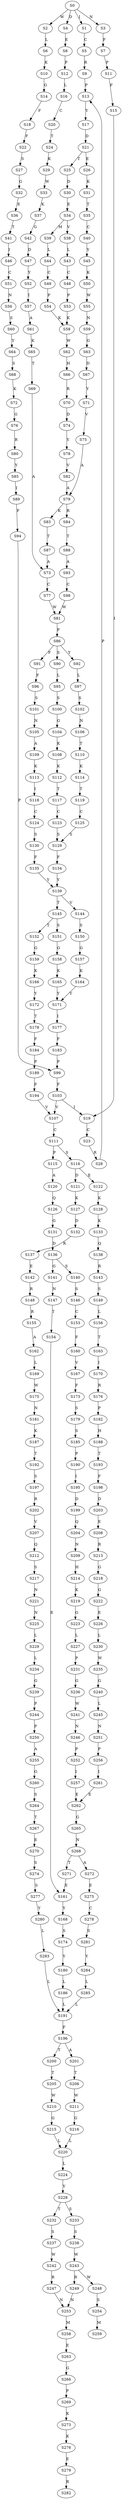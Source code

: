 strict digraph  {
	S0 -> S1 [ label = I ];
	S0 -> S2 [ label = W ];
	S0 -> S3 [ label = N ];
	S0 -> S4 [ label = D ];
	S1 -> S5 [ label = C ];
	S2 -> S6 [ label = L ];
	S3 -> S7 [ label = F ];
	S4 -> S8 [ label = E ];
	S5 -> S9 [ label = R ];
	S6 -> S10 [ label = K ];
	S7 -> S11 [ label = P ];
	S8 -> S12 [ label = P ];
	S9 -> S13 [ label = P ];
	S10 -> S14 [ label = G ];
	S11 -> S15 [ label = F ];
	S12 -> S16 [ label = L ];
	S13 -> S17 [ label = Y ];
	S14 -> S18 [ label = F ];
	S15 -> S19 [ label = I ];
	S16 -> S20 [ label = C ];
	S17 -> S21 [ label = D ];
	S18 -> S22 [ label = F ];
	S19 -> S23 [ label = C ];
	S20 -> S24 [ label = T ];
	S21 -> S25 [ label = T ];
	S21 -> S26 [ label = E ];
	S22 -> S27 [ label = S ];
	S23 -> S28 [ label = R ];
	S24 -> S29 [ label = K ];
	S25 -> S30 [ label = D ];
	S26 -> S31 [ label = K ];
	S27 -> S32 [ label = G ];
	S28 -> S13 [ label = P ];
	S29 -> S33 [ label = W ];
	S30 -> S34 [ label = E ];
	S31 -> S35 [ label = T ];
	S32 -> S36 [ label = E ];
	S33 -> S37 [ label = K ];
	S34 -> S38 [ label = V ];
	S34 -> S39 [ label = M ];
	S35 -> S40 [ label = C ];
	S36 -> S41 [ label = T ];
	S37 -> S42 [ label = G ];
	S38 -> S43 [ label = L ];
	S39 -> S44 [ label = L ];
	S40 -> S45 [ label = Y ];
	S41 -> S46 [ label = I ];
	S42 -> S47 [ label = D ];
	S43 -> S48 [ label = C ];
	S44 -> S49 [ label = C ];
	S45 -> S50 [ label = K ];
	S46 -> S51 [ label = C ];
	S47 -> S52 [ label = Y ];
	S48 -> S53 [ label = P ];
	S49 -> S54 [ label = P ];
	S50 -> S55 [ label = W ];
	S51 -> S56 [ label = N ];
	S52 -> S57 [ label = I ];
	S53 -> S58 [ label = K ];
	S54 -> S58 [ label = K ];
	S55 -> S59 [ label = N ];
	S56 -> S60 [ label = S ];
	S57 -> S61 [ label = A ];
	S58 -> S62 [ label = W ];
	S59 -> S63 [ label = G ];
	S60 -> S64 [ label = Y ];
	S61 -> S65 [ label = K ];
	S62 -> S66 [ label = H ];
	S63 -> S67 [ label = D ];
	S64 -> S68 [ label = S ];
	S65 -> S69 [ label = T ];
	S66 -> S70 [ label = R ];
	S67 -> S71 [ label = Y ];
	S68 -> S72 [ label = K ];
	S69 -> S73 [ label = A ];
	S70 -> S74 [ label = D ];
	S71 -> S75 [ label = V ];
	S72 -> S76 [ label = G ];
	S73 -> S77 [ label = C ];
	S74 -> S78 [ label = Y ];
	S75 -> S79 [ label = A ];
	S76 -> S80 [ label = R ];
	S77 -> S81 [ label = W ];
	S78 -> S82 [ label = V ];
	S79 -> S83 [ label = K ];
	S79 -> S84 [ label = R ];
	S80 -> S85 [ label = Y ];
	S81 -> S86 [ label = P ];
	S82 -> S79 [ label = A ];
	S83 -> S87 [ label = T ];
	S84 -> S88 [ label = T ];
	S85 -> S89 [ label = I ];
	S86 -> S90 [ label = S ];
	S86 -> S91 [ label = F ];
	S86 -> S92 [ label = Y ];
	S87 -> S73 [ label = A ];
	S88 -> S93 [ label = A ];
	S89 -> S94 [ label = F ];
	S90 -> S95 [ label = L ];
	S91 -> S96 [ label = F ];
	S92 -> S97 [ label = L ];
	S93 -> S98 [ label = C ];
	S94 -> S99 [ label = P ];
	S95 -> S100 [ label = S ];
	S96 -> S101 [ label = S ];
	S97 -> S102 [ label = S ];
	S98 -> S81 [ label = W ];
	S99 -> S103 [ label = F ];
	S100 -> S104 [ label = G ];
	S101 -> S105 [ label = N ];
	S102 -> S106 [ label = N ];
	S103 -> S107 [ label = V ];
	S103 -> S19 [ label = I ];
	S104 -> S108 [ label = K ];
	S105 -> S109 [ label = A ];
	S106 -> S110 [ label = T ];
	S107 -> S111 [ label = C ];
	S108 -> S112 [ label = K ];
	S109 -> S113 [ label = K ];
	S110 -> S114 [ label = K ];
	S111 -> S115 [ label = P ];
	S111 -> S116 [ label = S ];
	S112 -> S117 [ label = T ];
	S113 -> S118 [ label = I ];
	S114 -> S119 [ label = T ];
	S115 -> S120 [ label = A ];
	S116 -> S121 [ label = D ];
	S116 -> S122 [ label = E ];
	S117 -> S123 [ label = C ];
	S118 -> S124 [ label = C ];
	S119 -> S125 [ label = C ];
	S120 -> S126 [ label = Q ];
	S121 -> S127 [ label = K ];
	S122 -> S128 [ label = K ];
	S123 -> S129 [ label = S ];
	S124 -> S130 [ label = S ];
	S125 -> S129 [ label = S ];
	S126 -> S131 [ label = G ];
	S127 -> S132 [ label = D ];
	S128 -> S133 [ label = K ];
	S129 -> S134 [ label = F ];
	S130 -> S135 [ label = F ];
	S131 -> S136 [ label = D ];
	S132 -> S137 [ label = R ];
	S133 -> S138 [ label = Q ];
	S134 -> S139 [ label = Y ];
	S135 -> S139 [ label = Y ];
	S136 -> S140 [ label = S ];
	S136 -> S141 [ label = G ];
	S137 -> S142 [ label = E ];
	S138 -> S143 [ label = R ];
	S139 -> S144 [ label = V ];
	S139 -> S145 [ label = T ];
	S140 -> S146 [ label = S ];
	S141 -> S147 [ label = N ];
	S142 -> S148 [ label = R ];
	S143 -> S149 [ label = S ];
	S144 -> S150 [ label = S ];
	S145 -> S151 [ label = S ];
	S145 -> S152 [ label = T ];
	S146 -> S153 [ label = C ];
	S147 -> S154 [ label = T ];
	S148 -> S155 [ label = R ];
	S149 -> S156 [ label = L ];
	S150 -> S157 [ label = G ];
	S151 -> S158 [ label = G ];
	S152 -> S159 [ label = G ];
	S153 -> S160 [ label = F ];
	S154 -> S161 [ label = E ];
	S155 -> S162 [ label = A ];
	S156 -> S163 [ label = T ];
	S157 -> S164 [ label = K ];
	S158 -> S165 [ label = K ];
	S159 -> S166 [ label = K ];
	S160 -> S167 [ label = V ];
	S161 -> S168 [ label = Y ];
	S162 -> S169 [ label = L ];
	S163 -> S170 [ label = I ];
	S164 -> S171 [ label = Y ];
	S165 -> S171 [ label = Y ];
	S166 -> S172 [ label = Y ];
	S167 -> S173 [ label = F ];
	S168 -> S174 [ label = S ];
	S169 -> S175 [ label = W ];
	S170 -> S176 [ label = R ];
	S171 -> S177 [ label = I ];
	S172 -> S178 [ label = T ];
	S173 -> S179 [ label = S ];
	S174 -> S180 [ label = Y ];
	S175 -> S181 [ label = N ];
	S176 -> S182 [ label = P ];
	S177 -> S183 [ label = F ];
	S178 -> S184 [ label = F ];
	S179 -> S185 [ label = S ];
	S180 -> S186 [ label = L ];
	S181 -> S187 [ label = K ];
	S182 -> S188 [ label = H ];
	S183 -> S99 [ label = P ];
	S184 -> S189 [ label = P ];
	S185 -> S190 [ label = P ];
	S186 -> S191 [ label = L ];
	S187 -> S192 [ label = T ];
	S188 -> S193 [ label = T ];
	S189 -> S194 [ label = F ];
	S190 -> S195 [ label = I ];
	S191 -> S196 [ label = F ];
	S192 -> S197 [ label = S ];
	S193 -> S198 [ label = F ];
	S194 -> S107 [ label = V ];
	S195 -> S199 [ label = D ];
	S196 -> S200 [ label = T ];
	S196 -> S201 [ label = A ];
	S197 -> S202 [ label = R ];
	S198 -> S203 [ label = D ];
	S199 -> S204 [ label = Q ];
	S200 -> S205 [ label = T ];
	S201 -> S206 [ label = T ];
	S202 -> S207 [ label = V ];
	S203 -> S208 [ label = E ];
	S204 -> S209 [ label = N ];
	S205 -> S210 [ label = W ];
	S206 -> S211 [ label = W ];
	S207 -> S212 [ label = Q ];
	S208 -> S213 [ label = R ];
	S209 -> S214 [ label = H ];
	S210 -> S215 [ label = G ];
	S211 -> S216 [ label = G ];
	S212 -> S217 [ label = S ];
	S213 -> S218 [ label = G ];
	S214 -> S219 [ label = K ];
	S215 -> S220 [ label = L ];
	S216 -> S220 [ label = L ];
	S217 -> S221 [ label = N ];
	S218 -> S222 [ label = G ];
	S219 -> S223 [ label = G ];
	S220 -> S224 [ label = L ];
	S221 -> S225 [ label = N ];
	S222 -> S226 [ label = E ];
	S223 -> S227 [ label = L ];
	S224 -> S228 [ label = Y ];
	S225 -> S229 [ label = L ];
	S226 -> S230 [ label = L ];
	S227 -> S231 [ label = P ];
	S228 -> S232 [ label = T ];
	S228 -> S233 [ label = S ];
	S229 -> S234 [ label = L ];
	S230 -> S235 [ label = W ];
	S231 -> S236 [ label = G ];
	S232 -> S237 [ label = S ];
	S233 -> S238 [ label = S ];
	S234 -> S239 [ label = G ];
	S235 -> S240 [ label = G ];
	S236 -> S241 [ label = W ];
	S237 -> S242 [ label = W ];
	S238 -> S243 [ label = W ];
	S239 -> S244 [ label = P ];
	S240 -> S245 [ label = L ];
	S241 -> S246 [ label = N ];
	S242 -> S247 [ label = R ];
	S243 -> S248 [ label = W ];
	S243 -> S249 [ label = R ];
	S244 -> S250 [ label = P ];
	S245 -> S251 [ label = N ];
	S246 -> S252 [ label = P ];
	S247 -> S253 [ label = N ];
	S248 -> S254 [ label = S ];
	S249 -> S253 [ label = N ];
	S250 -> S255 [ label = A ];
	S251 -> S256 [ label = P ];
	S252 -> S257 [ label = I ];
	S253 -> S258 [ label = M ];
	S254 -> S259 [ label = M ];
	S255 -> S260 [ label = G ];
	S256 -> S261 [ label = I ];
	S257 -> S262 [ label = E ];
	S258 -> S263 [ label = E ];
	S260 -> S264 [ label = S ];
	S261 -> S262 [ label = E ];
	S262 -> S265 [ label = G ];
	S263 -> S266 [ label = G ];
	S264 -> S267 [ label = T ];
	S265 -> S268 [ label = N ];
	S266 -> S269 [ label = P ];
	S267 -> S270 [ label = E ];
	S268 -> S271 [ label = T ];
	S268 -> S272 [ label = A ];
	S269 -> S273 [ label = K ];
	S270 -> S274 [ label = S ];
	S271 -> S161 [ label = E ];
	S272 -> S275 [ label = E ];
	S273 -> S276 [ label = K ];
	S274 -> S277 [ label = S ];
	S275 -> S278 [ label = C ];
	S276 -> S279 [ label = E ];
	S277 -> S280 [ label = Y ];
	S278 -> S281 [ label = S ];
	S279 -> S282 [ label = R ];
	S280 -> S283 [ label = L ];
	S281 -> S284 [ label = Y ];
	S283 -> S191 [ label = L ];
	S284 -> S285 [ label = L ];
	S285 -> S191 [ label = L ];
}
